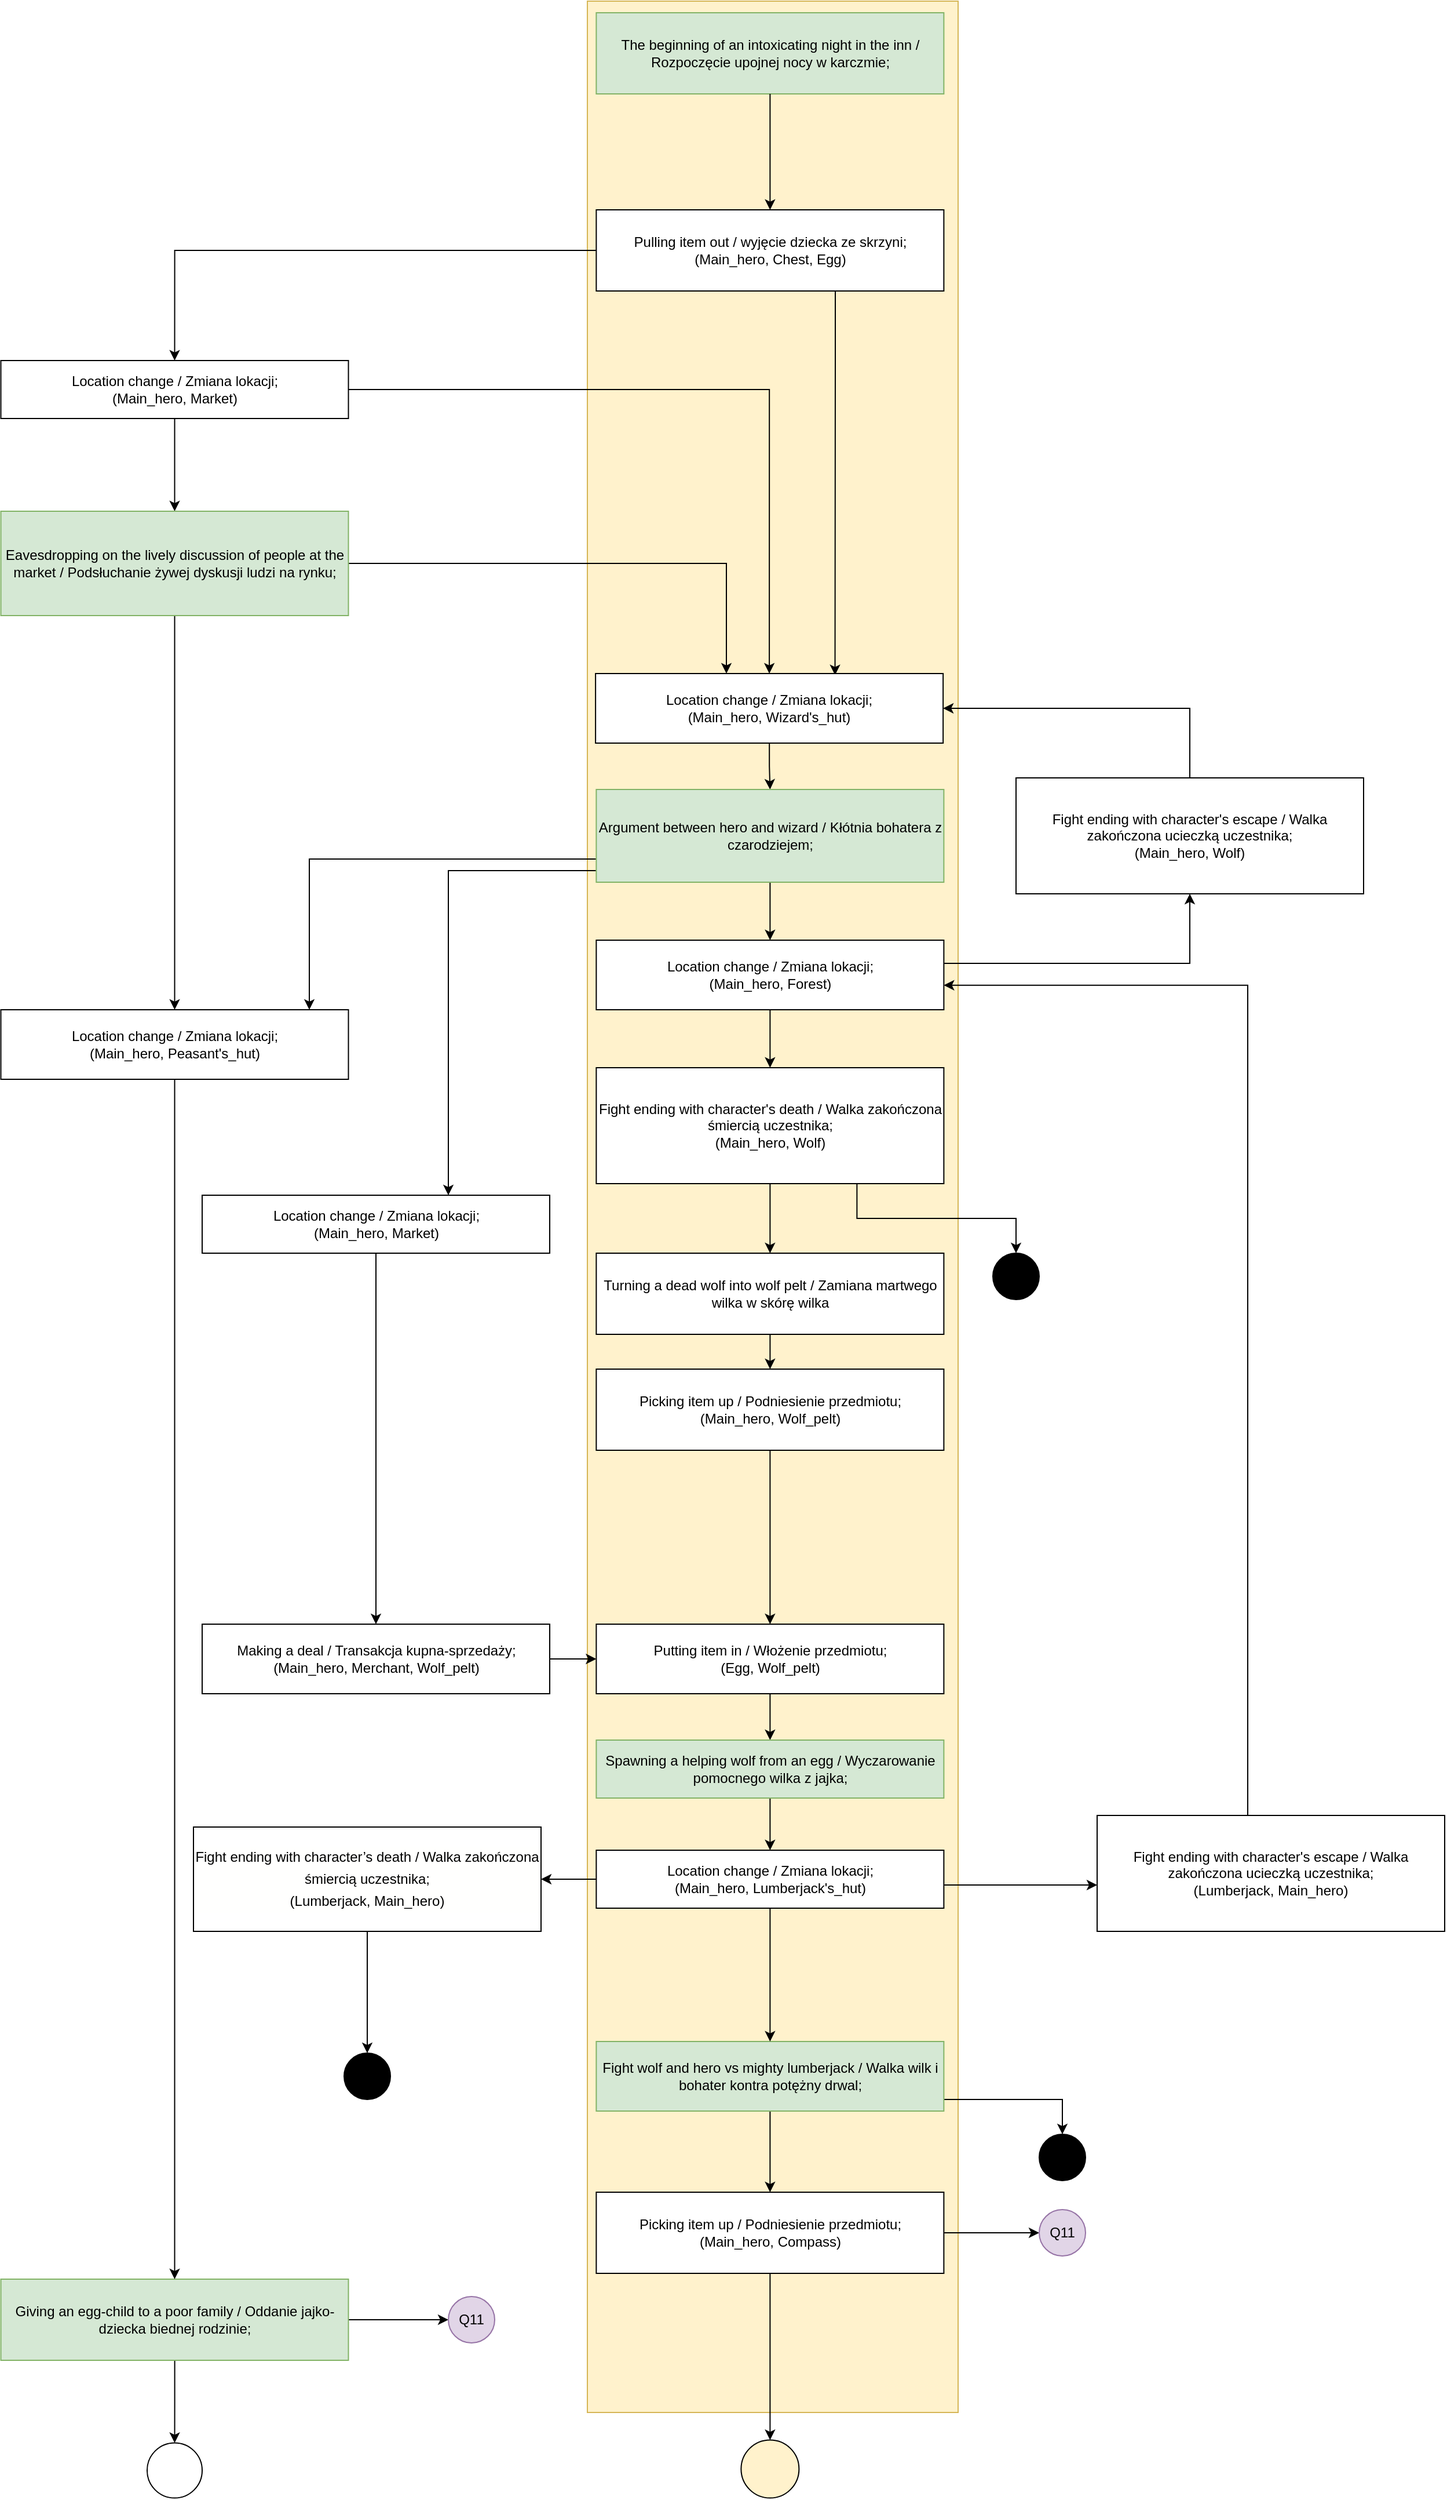 <mxfile version="14.5.1" type="device"><diagram id="sCXUNewmYJT6j3QdDRjO" name="Strona-1"><mxGraphModel dx="1422" dy="982" grid="1" gridSize="10" guides="1" tooltips="1" connect="1" arrows="1" fold="1" page="1" pageScale="1" pageWidth="3300" pageHeight="4681" math="0" shadow="0"><root><mxCell id="0"/><mxCell id="1" parent="0"/><mxCell id="I20IZk1b_oVyQ-gyRQ1O-70" value="" style="rounded=0;whiteSpace=wrap;html=1;strokeColor=#d6b656;fillColor=#fff2cc;" parent="1" vertex="1"><mxGeometry x="510" y="160" width="320" height="2080" as="geometry"/></mxCell><mxCell id="PScil6bDR08YBOtNOC46-1" value="The beginning of an intoxicating night in the inn / Rozpoczęcie upojnej nocy w karczmie;" style="rounded=0;whiteSpace=wrap;html=1;fillColor=#d5e8d4;strokeColor=#82b366;" parent="1" vertex="1"><mxGeometry x="517.69" y="170" width="300" height="70" as="geometry"/></mxCell><mxCell id="I20IZk1b_oVyQ-gyRQ1O-64" style="edgeStyle=orthogonalEdgeStyle;rounded=0;orthogonalLoop=1;jettySize=auto;html=1;entryX=0.5;entryY=0;entryDx=0;entryDy=0;exitX=0.5;exitY=1;exitDx=0;exitDy=0;" parent="1" source="PScil6bDR08YBOtNOC46-1" target="PScil6bDR08YBOtNOC46-4" edge="1"><mxGeometry relative="1" as="geometry"><mxPoint x="673" y="320" as="sourcePoint"/></mxGeometry></mxCell><mxCell id="I20IZk1b_oVyQ-gyRQ1O-24" style="edgeStyle=orthogonalEdgeStyle;rounded=0;orthogonalLoop=1;jettySize=auto;html=1;entryX=0.5;entryY=0;entryDx=0;entryDy=0;" parent="1" source="PScil6bDR08YBOtNOC46-4" target="PScil6bDR08YBOtNOC46-5" edge="1"><mxGeometry relative="1" as="geometry"/></mxCell><mxCell id="Mo4uUBCzUZc1hWUlpZku-2" style="edgeStyle=orthogonalEdgeStyle;rounded=0;orthogonalLoop=1;jettySize=auto;html=1;entryX=0.689;entryY=0.022;entryDx=0;entryDy=0;entryPerimeter=0;" parent="1" source="PScil6bDR08YBOtNOC46-4" target="PScil6bDR08YBOtNOC46-7" edge="1"><mxGeometry relative="1" as="geometry"><Array as="points"><mxPoint x="724" y="470"/><mxPoint x="724" y="470"/></Array></mxGeometry></mxCell><mxCell id="PScil6bDR08YBOtNOC46-4" value="Pulling item out / wyjęcie dziecka ze skrzyni;&lt;br&gt;(Main_hero, Chest, Egg)" style="rounded=0;whiteSpace=wrap;html=1;" parent="1" vertex="1"><mxGeometry x="517.69" y="340" width="300" height="70" as="geometry"/></mxCell><mxCell id="I20IZk1b_oVyQ-gyRQ1O-25" style="edgeStyle=orthogonalEdgeStyle;rounded=0;orthogonalLoop=1;jettySize=auto;html=1;entryX=0.5;entryY=0;entryDx=0;entryDy=0;" parent="1" source="PScil6bDR08YBOtNOC46-5" target="PScil6bDR08YBOtNOC46-6" edge="1"><mxGeometry relative="1" as="geometry"/></mxCell><mxCell id="Mo4uUBCzUZc1hWUlpZku-1" style="edgeStyle=orthogonalEdgeStyle;rounded=0;orthogonalLoop=1;jettySize=auto;html=1;entryX=0.5;entryY=0;entryDx=0;entryDy=0;" parent="1" source="PScil6bDR08YBOtNOC46-5" target="PScil6bDR08YBOtNOC46-7" edge="1"><mxGeometry relative="1" as="geometry"/></mxCell><mxCell id="PScil6bDR08YBOtNOC46-5" value="Location change / Zmiana lokacji;&lt;br&gt;(Main_hero, Market)" style="rounded=0;whiteSpace=wrap;html=1;" parent="1" vertex="1"><mxGeometry x="3.75" y="470" width="300" height="50" as="geometry"/></mxCell><mxCell id="I20IZk1b_oVyQ-gyRQ1O-26" style="edgeStyle=orthogonalEdgeStyle;rounded=0;orthogonalLoop=1;jettySize=auto;html=1;" parent="1" source="PScil6bDR08YBOtNOC46-6" target="PScil6bDR08YBOtNOC46-7" edge="1"><mxGeometry relative="1" as="geometry"><Array as="points"><mxPoint x="630" y="645"/></Array></mxGeometry></mxCell><mxCell id="I20IZk1b_oVyQ-gyRQ1O-42" style="edgeStyle=orthogonalEdgeStyle;rounded=0;orthogonalLoop=1;jettySize=auto;html=1;" parent="1" source="PScil6bDR08YBOtNOC46-6" target="I20IZk1b_oVyQ-gyRQ1O-4" edge="1"><mxGeometry relative="1" as="geometry"/></mxCell><mxCell id="PScil6bDR08YBOtNOC46-6" value="Eavesdropping on the lively discussion of people at the market / Podsłuchanie żywej dyskusji ludzi na rynku;" style="rounded=0;whiteSpace=wrap;html=1;fillColor=#d5e8d4;strokeColor=#82b366;" parent="1" vertex="1"><mxGeometry x="3.75" y="600" width="300" height="90" as="geometry"/></mxCell><mxCell id="P32bxCV0CZjJGW05coNk-10" style="edgeStyle=orthogonalEdgeStyle;rounded=0;orthogonalLoop=1;jettySize=auto;html=1;entryX=0.5;entryY=0;entryDx=0;entryDy=0;" parent="1" source="PScil6bDR08YBOtNOC46-7" target="PScil6bDR08YBOtNOC46-8" edge="1"><mxGeometry relative="1" as="geometry"/></mxCell><mxCell id="PScil6bDR08YBOtNOC46-7" value="Location change / Zmiana lokacji;&lt;br&gt;(Main_hero, Wizard's_hut)" style="rounded=0;whiteSpace=wrap;html=1;" parent="1" vertex="1"><mxGeometry x="517.06" y="740" width="300" height="60" as="geometry"/></mxCell><mxCell id="I20IZk1b_oVyQ-gyRQ1O-43" style="edgeStyle=orthogonalEdgeStyle;rounded=0;orthogonalLoop=1;jettySize=auto;html=1;" parent="1" source="PScil6bDR08YBOtNOC46-8" target="I20IZk1b_oVyQ-gyRQ1O-4" edge="1"><mxGeometry relative="1" as="geometry"><Array as="points"><mxPoint x="270" y="900"/></Array></mxGeometry></mxCell><mxCell id="I20IZk1b_oVyQ-gyRQ1O-47" style="edgeStyle=orthogonalEdgeStyle;rounded=0;orthogonalLoop=1;jettySize=auto;html=1;" parent="1" source="PScil6bDR08YBOtNOC46-8" target="PScil6bDR08YBOtNOC46-13" edge="1"><mxGeometry relative="1" as="geometry"><Array as="points"><mxPoint x="390" y="910"/></Array></mxGeometry></mxCell><mxCell id="P32bxCV0CZjJGW05coNk-12" style="edgeStyle=orthogonalEdgeStyle;rounded=0;orthogonalLoop=1;jettySize=auto;html=1;" parent="1" source="PScil6bDR08YBOtNOC46-8" target="PScil6bDR08YBOtNOC46-11" edge="1"><mxGeometry relative="1" as="geometry"/></mxCell><mxCell id="PScil6bDR08YBOtNOC46-8" value="Argument between hero and wizard / Kłótnia bohatera z czarodziejem;" style="rounded=0;whiteSpace=wrap;html=1;fillColor=#d5e8d4;strokeColor=#82b366;" parent="1" vertex="1"><mxGeometry x="517.69" y="840" width="300" height="80" as="geometry"/></mxCell><mxCell id="I20IZk1b_oVyQ-gyRQ1O-73" style="edgeStyle=orthogonalEdgeStyle;rounded=0;orthogonalLoop=1;jettySize=auto;html=1;" parent="1" source="PScil6bDR08YBOtNOC46-9" target="I20IZk1b_oVyQ-gyRQ1O-72" edge="1"><mxGeometry relative="1" as="geometry"/></mxCell><mxCell id="P32bxCV0CZjJGW05coNk-8" style="edgeStyle=orthogonalEdgeStyle;rounded=0;orthogonalLoop=1;jettySize=auto;html=1;" parent="1" source="PScil6bDR08YBOtNOC46-9" target="P32bxCV0CZjJGW05coNk-7" edge="1"><mxGeometry relative="1" as="geometry"/></mxCell><mxCell id="PScil6bDR08YBOtNOC46-9" value="Giving an egg-child to a poor family / Oddanie jajko-dziecka biednej rodzinie;" style="rounded=0;whiteSpace=wrap;html=1;fillColor=#d5e8d4;strokeColor=#82b366;" parent="1" vertex="1"><mxGeometry x="3.75" y="2125" width="300" height="70" as="geometry"/></mxCell><mxCell id="I20IZk1b_oVyQ-gyRQ1O-49" style="edgeStyle=orthogonalEdgeStyle;rounded=0;orthogonalLoop=1;jettySize=auto;html=1;entryX=0;entryY=0.5;entryDx=0;entryDy=0;" parent="1" source="PScil6bDR08YBOtNOC46-10" target="PScil6bDR08YBOtNOC46-19" edge="1"><mxGeometry relative="1" as="geometry"><mxPoint x="517.69" y="1495" as="targetPoint"/></mxGeometry></mxCell><mxCell id="PScil6bDR08YBOtNOC46-10" value="Making a deal / Transakcja kupna-sprzedaży;&lt;br&gt;(Main_hero, Merchant, Wolf_pelt)" style="rounded=0;whiteSpace=wrap;html=1;" parent="1" vertex="1"><mxGeometry x="177.5" y="1560" width="300" height="60" as="geometry"/></mxCell><mxCell id="I20IZk1b_oVyQ-gyRQ1O-29" style="edgeStyle=orthogonalEdgeStyle;rounded=0;orthogonalLoop=1;jettySize=auto;html=1;entryX=0.5;entryY=0;entryDx=0;entryDy=0;" parent="1" source="PScil6bDR08YBOtNOC46-11" target="PScil6bDR08YBOtNOC46-12" edge="1"><mxGeometry relative="1" as="geometry"/></mxCell><mxCell id="I20IZk1b_oVyQ-gyRQ1O-56" style="edgeStyle=orthogonalEdgeStyle;rounded=0;orthogonalLoop=1;jettySize=auto;html=1;" parent="1" source="PScil6bDR08YBOtNOC46-11" target="I20IZk1b_oVyQ-gyRQ1O-52" edge="1"><mxGeometry relative="1" as="geometry"><Array as="points"><mxPoint x="1030" y="990"/></Array></mxGeometry></mxCell><mxCell id="PScil6bDR08YBOtNOC46-11" value="Location change / Zmiana lokacji;&lt;br&gt;(Main_hero, Forest)" style="rounded=0;whiteSpace=wrap;html=1;" parent="1" vertex="1"><mxGeometry x="517.69" y="970" width="300" height="60" as="geometry"/></mxCell><mxCell id="I20IZk1b_oVyQ-gyRQ1O-30" style="edgeStyle=orthogonalEdgeStyle;rounded=0;orthogonalLoop=1;jettySize=auto;html=1;entryX=0.5;entryY=0;entryDx=0;entryDy=0;" parent="1" source="PScil6bDR08YBOtNOC46-12" target="PScil6bDR08YBOtNOC46-14" edge="1"><mxGeometry relative="1" as="geometry"/></mxCell><mxCell id="I20IZk1b_oVyQ-gyRQ1O-69" style="edgeStyle=orthogonalEdgeStyle;rounded=0;orthogonalLoop=1;jettySize=auto;html=1;exitX=0.75;exitY=1;exitDx=0;exitDy=0;" parent="1" source="PScil6bDR08YBOtNOC46-12" target="I20IZk1b_oVyQ-gyRQ1O-54" edge="1"><mxGeometry relative="1" as="geometry"><Array as="points"/></mxGeometry></mxCell><mxCell id="PScil6bDR08YBOtNOC46-12" value="Fight ending with character's death / Walka zakończona śmiercią uczestnika;&lt;br&gt;(Main_hero, Wolf)" style="rounded=0;whiteSpace=wrap;html=1;" parent="1" vertex="1"><mxGeometry x="517.69" y="1080" width="300" height="100" as="geometry"/></mxCell><mxCell id="I20IZk1b_oVyQ-gyRQ1O-48" style="edgeStyle=orthogonalEdgeStyle;rounded=0;orthogonalLoop=1;jettySize=auto;html=1;" parent="1" source="PScil6bDR08YBOtNOC46-13" target="PScil6bDR08YBOtNOC46-10" edge="1"><mxGeometry relative="1" as="geometry"/></mxCell><mxCell id="PScil6bDR08YBOtNOC46-13" value="Location change / Zmiana lokacji;&lt;br&gt;(Main_hero, Market)" style="rounded=0;whiteSpace=wrap;html=1;" parent="1" vertex="1"><mxGeometry x="177.5" y="1190" width="300" height="50" as="geometry"/></mxCell><mxCell id="I20IZk1b_oVyQ-gyRQ1O-31" style="edgeStyle=orthogonalEdgeStyle;rounded=0;orthogonalLoop=1;jettySize=auto;html=1;entryX=0.5;entryY=0;entryDx=0;entryDy=0;" parent="1" source="PScil6bDR08YBOtNOC46-14" target="PScil6bDR08YBOtNOC46-15" edge="1"><mxGeometry relative="1" as="geometry"/></mxCell><mxCell id="PScil6bDR08YBOtNOC46-14" value="Turning a dead wolf into wolf pelt / Zamiana martwego wilka w skórę wilka" style="rounded=0;whiteSpace=wrap;html=1;" parent="1" vertex="1"><mxGeometry x="517.69" y="1240" width="300" height="70" as="geometry"/></mxCell><mxCell id="I20IZk1b_oVyQ-gyRQ1O-32" style="edgeStyle=orthogonalEdgeStyle;rounded=0;orthogonalLoop=1;jettySize=auto;html=1;entryX=0.5;entryY=0;entryDx=0;entryDy=0;" parent="1" source="PScil6bDR08YBOtNOC46-15" target="PScil6bDR08YBOtNOC46-19" edge="1"><mxGeometry relative="1" as="geometry"><Array as="points"/><mxPoint x="667.69" y="1470" as="targetPoint"/></mxGeometry></mxCell><mxCell id="PScil6bDR08YBOtNOC46-15" value="Picking item up / Podniesienie przedmiotu;&lt;br&gt;(Main_hero, Wolf_pelt)" style="rounded=0;whiteSpace=wrap;html=1;" parent="1" vertex="1"><mxGeometry x="517.69" y="1340" width="300" height="70" as="geometry"/></mxCell><mxCell id="P32bxCV0CZjJGW05coNk-15" style="edgeStyle=orthogonalEdgeStyle;rounded=0;orthogonalLoop=1;jettySize=auto;html=1;" parent="1" source="PScil6bDR08YBOtNOC46-19" target="PScil6bDR08YBOtNOC46-23" edge="1"><mxGeometry relative="1" as="geometry"/></mxCell><mxCell id="PScil6bDR08YBOtNOC46-19" value="Putting item in / Włożenie przedmiotu;&lt;br&gt;(Egg, Wolf_pelt)" style="rounded=0;whiteSpace=wrap;html=1;" parent="1" vertex="1"><mxGeometry x="517.69" y="1560" width="300" height="60" as="geometry"/></mxCell><mxCell id="xSerr6F36NnZc5ic7j8R-9" style="edgeStyle=orthogonalEdgeStyle;rounded=0;orthogonalLoop=1;jettySize=auto;html=1;fontFamily=Helvetica;fontSize=12;" parent="1" source="PScil6bDR08YBOtNOC46-20" target="xSerr6F36NnZc5ic7j8R-1" edge="1"><mxGeometry relative="1" as="geometry"/></mxCell><mxCell id="xSerr6F36NnZc5ic7j8R-12" style="edgeStyle=orthogonalEdgeStyle;rounded=0;orthogonalLoop=1;jettySize=auto;html=1;fontFamily=Helvetica;fontSize=12;" parent="1" source="PScil6bDR08YBOtNOC46-20" target="xSerr6F36NnZc5ic7j8R-11" edge="1"><mxGeometry relative="1" as="geometry"><Array as="points"><mxPoint x="900" y="1785"/><mxPoint x="900" y="1785"/></Array></mxGeometry></mxCell><mxCell id="PScil6bDR08YBOtNOC46-20" value="Location change / Zmiana lokacji;&lt;br&gt;(Main_hero, Lumberjack's_hut)" style="rounded=0;whiteSpace=wrap;html=1;" parent="1" vertex="1"><mxGeometry x="517.69" y="1755" width="300" height="50" as="geometry"/></mxCell><mxCell id="I20IZk1b_oVyQ-gyRQ1O-39" style="edgeStyle=orthogonalEdgeStyle;rounded=0;orthogonalLoop=1;jettySize=auto;html=1;entryX=0.5;entryY=0;entryDx=0;entryDy=0;" parent="1" source="PScil6bDR08YBOtNOC46-21" target="PScil6bDR08YBOtNOC46-22" edge="1"><mxGeometry relative="1" as="geometry"/></mxCell><mxCell id="I20IZk1b_oVyQ-gyRQ1O-68" style="edgeStyle=orthogonalEdgeStyle;rounded=0;orthogonalLoop=1;jettySize=auto;html=1;" parent="1" source="PScil6bDR08YBOtNOC46-21" target="I20IZk1b_oVyQ-gyRQ1O-67" edge="1"><mxGeometry relative="1" as="geometry"><Array as="points"><mxPoint x="779" y="1970"/><mxPoint x="779" y="1970"/></Array></mxGeometry></mxCell><mxCell id="PScil6bDR08YBOtNOC46-21" value="Fight wolf and hero vs mighty lumberjack / Walka wilk i bohater kontra potężny drwal;" style="rounded=0;whiteSpace=wrap;html=1;fillColor=#d5e8d4;strokeColor=#82b366;" parent="1" vertex="1"><mxGeometry x="517.69" y="1920" width="300" height="60" as="geometry"/></mxCell><mxCell id="P32bxCV0CZjJGW05coNk-9" style="edgeStyle=orthogonalEdgeStyle;rounded=0;orthogonalLoop=1;jettySize=auto;html=1;entryX=0.5;entryY=0;entryDx=0;entryDy=0;" parent="1" source="PScil6bDR08YBOtNOC46-22" target="I20IZk1b_oVyQ-gyRQ1O-2" edge="1"><mxGeometry relative="1" as="geometry"/></mxCell><mxCell id="P32bxCV0CZjJGW05coNk-24" style="edgeStyle=orthogonalEdgeStyle;rounded=0;orthogonalLoop=1;jettySize=auto;html=1;entryX=0;entryY=0.5;entryDx=0;entryDy=0;" parent="1" source="PScil6bDR08YBOtNOC46-22" target="P32bxCV0CZjJGW05coNk-4" edge="1"><mxGeometry relative="1" as="geometry"/></mxCell><mxCell id="PScil6bDR08YBOtNOC46-22" value="Picking item up / Podniesienie przedmiotu;&lt;br&gt;(Main_hero, Compass)" style="rounded=0;whiteSpace=wrap;html=1;" parent="1" vertex="1"><mxGeometry x="517.69" y="2050" width="300" height="70" as="geometry"/></mxCell><mxCell id="P32bxCV0CZjJGW05coNk-16" style="edgeStyle=orthogonalEdgeStyle;rounded=0;orthogonalLoop=1;jettySize=auto;html=1;entryX=0.5;entryY=0;entryDx=0;entryDy=0;" parent="1" source="PScil6bDR08YBOtNOC46-23" target="PScil6bDR08YBOtNOC46-20" edge="1"><mxGeometry relative="1" as="geometry"/></mxCell><mxCell id="PScil6bDR08YBOtNOC46-23" value="Spawning a helping wolf from an egg / Wyczarowanie pomocnego wilka z jajka;" style="rounded=0;whiteSpace=wrap;html=1;fillColor=#d5e8d4;strokeColor=#82b366;" parent="1" vertex="1"><mxGeometry x="517.69" y="1660" width="300" height="50" as="geometry"/></mxCell><mxCell id="I20IZk1b_oVyQ-gyRQ1O-38" style="edgeStyle=orthogonalEdgeStyle;rounded=0;orthogonalLoop=1;jettySize=auto;html=1;exitX=0.5;exitY=1;exitDx=0;exitDy=0;" parent="1" source="PScil6bDR08YBOtNOC46-20" target="PScil6bDR08YBOtNOC46-21" edge="1"><mxGeometry relative="1" as="geometry"><mxPoint x="672" y="1870" as="targetPoint"/><mxPoint x="658.4" y="1860" as="sourcePoint"/></mxGeometry></mxCell><mxCell id="I20IZk1b_oVyQ-gyRQ1O-2" value="" style="ellipse;whiteSpace=wrap;html=1;aspect=fixed;fillColor=#fff2cc;strokeColor=#000000;" parent="1" vertex="1"><mxGeometry x="642.69" y="2263.75" width="50" height="50" as="geometry"/></mxCell><mxCell id="I20IZk1b_oVyQ-gyRQ1O-44" style="edgeStyle=orthogonalEdgeStyle;rounded=0;orthogonalLoop=1;jettySize=auto;html=1;entryX=0.5;entryY=0;entryDx=0;entryDy=0;" parent="1" source="I20IZk1b_oVyQ-gyRQ1O-4" target="PScil6bDR08YBOtNOC46-9" edge="1"><mxGeometry relative="1" as="geometry"/></mxCell><mxCell id="I20IZk1b_oVyQ-gyRQ1O-4" value="Location change / Zmiana lokacji;&lt;br&gt;(Main_hero, Peasant's_hut)" style="rounded=0;whiteSpace=wrap;html=1;strokeColor=#000000;" parent="1" vertex="1"><mxGeometry x="3.75" y="1030" width="300" height="60" as="geometry"/></mxCell><mxCell id="I20IZk1b_oVyQ-gyRQ1O-61" style="edgeStyle=orthogonalEdgeStyle;rounded=0;orthogonalLoop=1;jettySize=auto;html=1;entryX=1;entryY=0.5;entryDx=0;entryDy=0;exitX=0.5;exitY=0;exitDx=0;exitDy=0;" parent="1" source="I20IZk1b_oVyQ-gyRQ1O-52" target="PScil6bDR08YBOtNOC46-7" edge="1"><mxGeometry relative="1" as="geometry"><mxPoint x="995" y="840" as="targetPoint"/><Array as="points"><mxPoint x="1030" y="770"/></Array></mxGeometry></mxCell><mxCell id="I20IZk1b_oVyQ-gyRQ1O-52" value="Fight ending with character's escape / Walka zakończona ucieczką uczestnika;&lt;br&gt;(Main_hero, Wolf)" style="rounded=0;whiteSpace=wrap;html=1;strokeColor=#000000;" parent="1" vertex="1"><mxGeometry x="880" y="830" width="300" height="100" as="geometry"/></mxCell><mxCell id="I20IZk1b_oVyQ-gyRQ1O-54" value="" style="ellipse;whiteSpace=wrap;html=1;aspect=fixed;fillColor=#000000;" parent="1" vertex="1"><mxGeometry x="860" y="1240" width="40" height="40" as="geometry"/></mxCell><mxCell id="I20IZk1b_oVyQ-gyRQ1O-67" value="" style="ellipse;whiteSpace=wrap;html=1;aspect=fixed;strokeColor=#000000;fillColor=#000000;" parent="1" vertex="1"><mxGeometry x="900" y="2000" width="40" height="40" as="geometry"/></mxCell><mxCell id="I20IZk1b_oVyQ-gyRQ1O-72" value="" style="ellipse;whiteSpace=wrap;html=1;aspect=fixed;" parent="1" vertex="1"><mxGeometry x="130" y="2266.25" width="47.5" height="47.5" as="geometry"/></mxCell><mxCell id="xSerr6F36NnZc5ic7j8R-5" style="edgeStyle=orthogonalEdgeStyle;rounded=0;orthogonalLoop=1;jettySize=auto;html=1;fontFamily=Helvetica;fontSize=12;" parent="1" source="xSerr6F36NnZc5ic7j8R-1" target="xSerr6F36NnZc5ic7j8R-4" edge="1"><mxGeometry relative="1" as="geometry"/></mxCell><mxCell id="xSerr6F36NnZc5ic7j8R-1" value="&lt;div style=&quot;background-color: rgb(255, 255, 254); line-height: 19px;&quot;&gt;&lt;font style=&quot;font-size: 12px;&quot;&gt;Fight ending with character’s death / Walka zakończona śmiercią uczestnika;&lt;/font&gt;&lt;/div&gt;&lt;div style=&quot;background-color: rgb(255, 255, 254); line-height: 19px;&quot;&gt;&lt;font style=&quot;font-size: 12px;&quot;&gt;(Lumberjack, Main_hero)&lt;/font&gt;&lt;/div&gt;" style="rounded=0;whiteSpace=wrap;html=1;strokeColor=#000000;fillColor=#FFFFFF;" parent="1" vertex="1"><mxGeometry x="170" y="1735" width="300" height="90" as="geometry"/></mxCell><mxCell id="xSerr6F36NnZc5ic7j8R-4" value="" style="ellipse;whiteSpace=wrap;html=1;aspect=fixed;strokeColor=#000000;fillColor=#000000;" parent="1" vertex="1"><mxGeometry x="300" y="1930" width="40" height="40" as="geometry"/></mxCell><mxCell id="Mo4uUBCzUZc1hWUlpZku-3" style="edgeStyle=orthogonalEdgeStyle;rounded=0;orthogonalLoop=1;jettySize=auto;html=1;entryX=1;entryY=0.648;entryDx=0;entryDy=0;entryPerimeter=0;" parent="1" source="xSerr6F36NnZc5ic7j8R-11" target="PScil6bDR08YBOtNOC46-11" edge="1"><mxGeometry relative="1" as="geometry"><Array as="points"><mxPoint x="1080" y="1009"/></Array></mxGeometry></mxCell><mxCell id="xSerr6F36NnZc5ic7j8R-11" value="Fight ending with character's escape / Walka zakończona ucieczką uczestnika;&lt;br&gt;(Lumberjack, Main_hero)" style="rounded=0;whiteSpace=wrap;html=1;strokeColor=#000000;" parent="1" vertex="1"><mxGeometry x="950" y="1725" width="300" height="100" as="geometry"/></mxCell><mxCell id="P32bxCV0CZjJGW05coNk-4" value="Q11" style="ellipse;whiteSpace=wrap;html=1;aspect=fixed;strokeColor=#9673a6;fillColor=#e1d5e7;" parent="1" vertex="1"><mxGeometry x="900" y="2065" width="40" height="40" as="geometry"/></mxCell><mxCell id="P32bxCV0CZjJGW05coNk-7" value="Q11" style="ellipse;whiteSpace=wrap;html=1;aspect=fixed;strokeColor=#9673a6;fillColor=#e1d5e7;" parent="1" vertex="1"><mxGeometry x="390" y="2140" width="40" height="40" as="geometry"/></mxCell></root></mxGraphModel></diagram></mxfile>